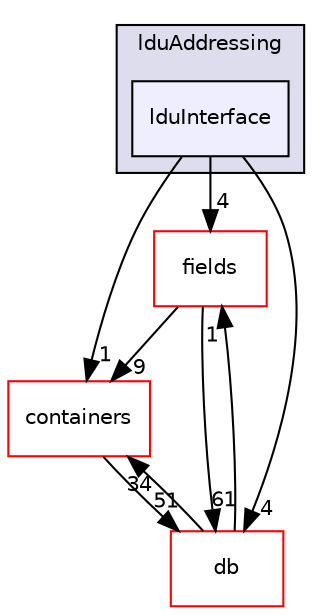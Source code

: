 digraph "src/OpenFOAM/matrices/lduMatrix/lduAddressing/lduInterface" {
  bgcolor=transparent;
  compound=true
  node [ fontsize="10", fontname="Helvetica"];
  edge [ labelfontsize="10", labelfontname="Helvetica"];
  subgraph clusterdir_12547202c65033a69d4e18947f2fbe2a {
    graph [ bgcolor="#ddddee", pencolor="black", label="lduAddressing" fontname="Helvetica", fontsize="10", URL="dir_12547202c65033a69d4e18947f2fbe2a.html"]
  dir_ac9806e1218e6f4577e01d62bb1655cd [shape=box, label="lduInterface", style="filled", fillcolor="#eeeeff", pencolor="black", URL="dir_ac9806e1218e6f4577e01d62bb1655cd.html"];
  }
  dir_962442b8f989d5529fab5e0f0e4ffb74 [shape=box label="fields" color="red" URL="dir_962442b8f989d5529fab5e0f0e4ffb74.html"];
  dir_19d0872053bde092be81d7fe3f56cbf7 [shape=box label="containers" color="red" URL="dir_19d0872053bde092be81d7fe3f56cbf7.html"];
  dir_63c634f7a7cfd679ac26c67fb30fc32f [shape=box label="db" color="red" URL="dir_63c634f7a7cfd679ac26c67fb30fc32f.html"];
  dir_ac9806e1218e6f4577e01d62bb1655cd->dir_962442b8f989d5529fab5e0f0e4ffb74 [headlabel="4", labeldistance=1.5 headhref="dir_002174_002054.html"];
  dir_ac9806e1218e6f4577e01d62bb1655cd->dir_19d0872053bde092be81d7fe3f56cbf7 [headlabel="1", labeldistance=1.5 headhref="dir_002174_001934.html"];
  dir_ac9806e1218e6f4577e01d62bb1655cd->dir_63c634f7a7cfd679ac26c67fb30fc32f [headlabel="4", labeldistance=1.5 headhref="dir_002174_001985.html"];
  dir_962442b8f989d5529fab5e0f0e4ffb74->dir_19d0872053bde092be81d7fe3f56cbf7 [headlabel="9", labeldistance=1.5 headhref="dir_002054_001934.html"];
  dir_962442b8f989d5529fab5e0f0e4ffb74->dir_63c634f7a7cfd679ac26c67fb30fc32f [headlabel="61", labeldistance=1.5 headhref="dir_002054_001985.html"];
  dir_19d0872053bde092be81d7fe3f56cbf7->dir_63c634f7a7cfd679ac26c67fb30fc32f [headlabel="51", labeldistance=1.5 headhref="dir_001934_001985.html"];
  dir_63c634f7a7cfd679ac26c67fb30fc32f->dir_962442b8f989d5529fab5e0f0e4ffb74 [headlabel="1", labeldistance=1.5 headhref="dir_001985_002054.html"];
  dir_63c634f7a7cfd679ac26c67fb30fc32f->dir_19d0872053bde092be81d7fe3f56cbf7 [headlabel="34", labeldistance=1.5 headhref="dir_001985_001934.html"];
}

